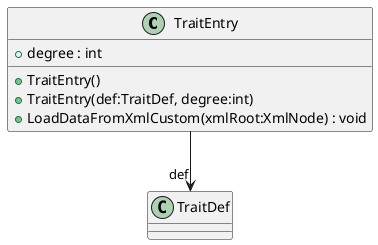 @startuml
class TraitEntry {
    + degree : int
    + TraitEntry()
    + TraitEntry(def:TraitDef, degree:int)
    + LoadDataFromXmlCustom(xmlRoot:XmlNode) : void
}
TraitEntry --> "def" TraitDef
@enduml
